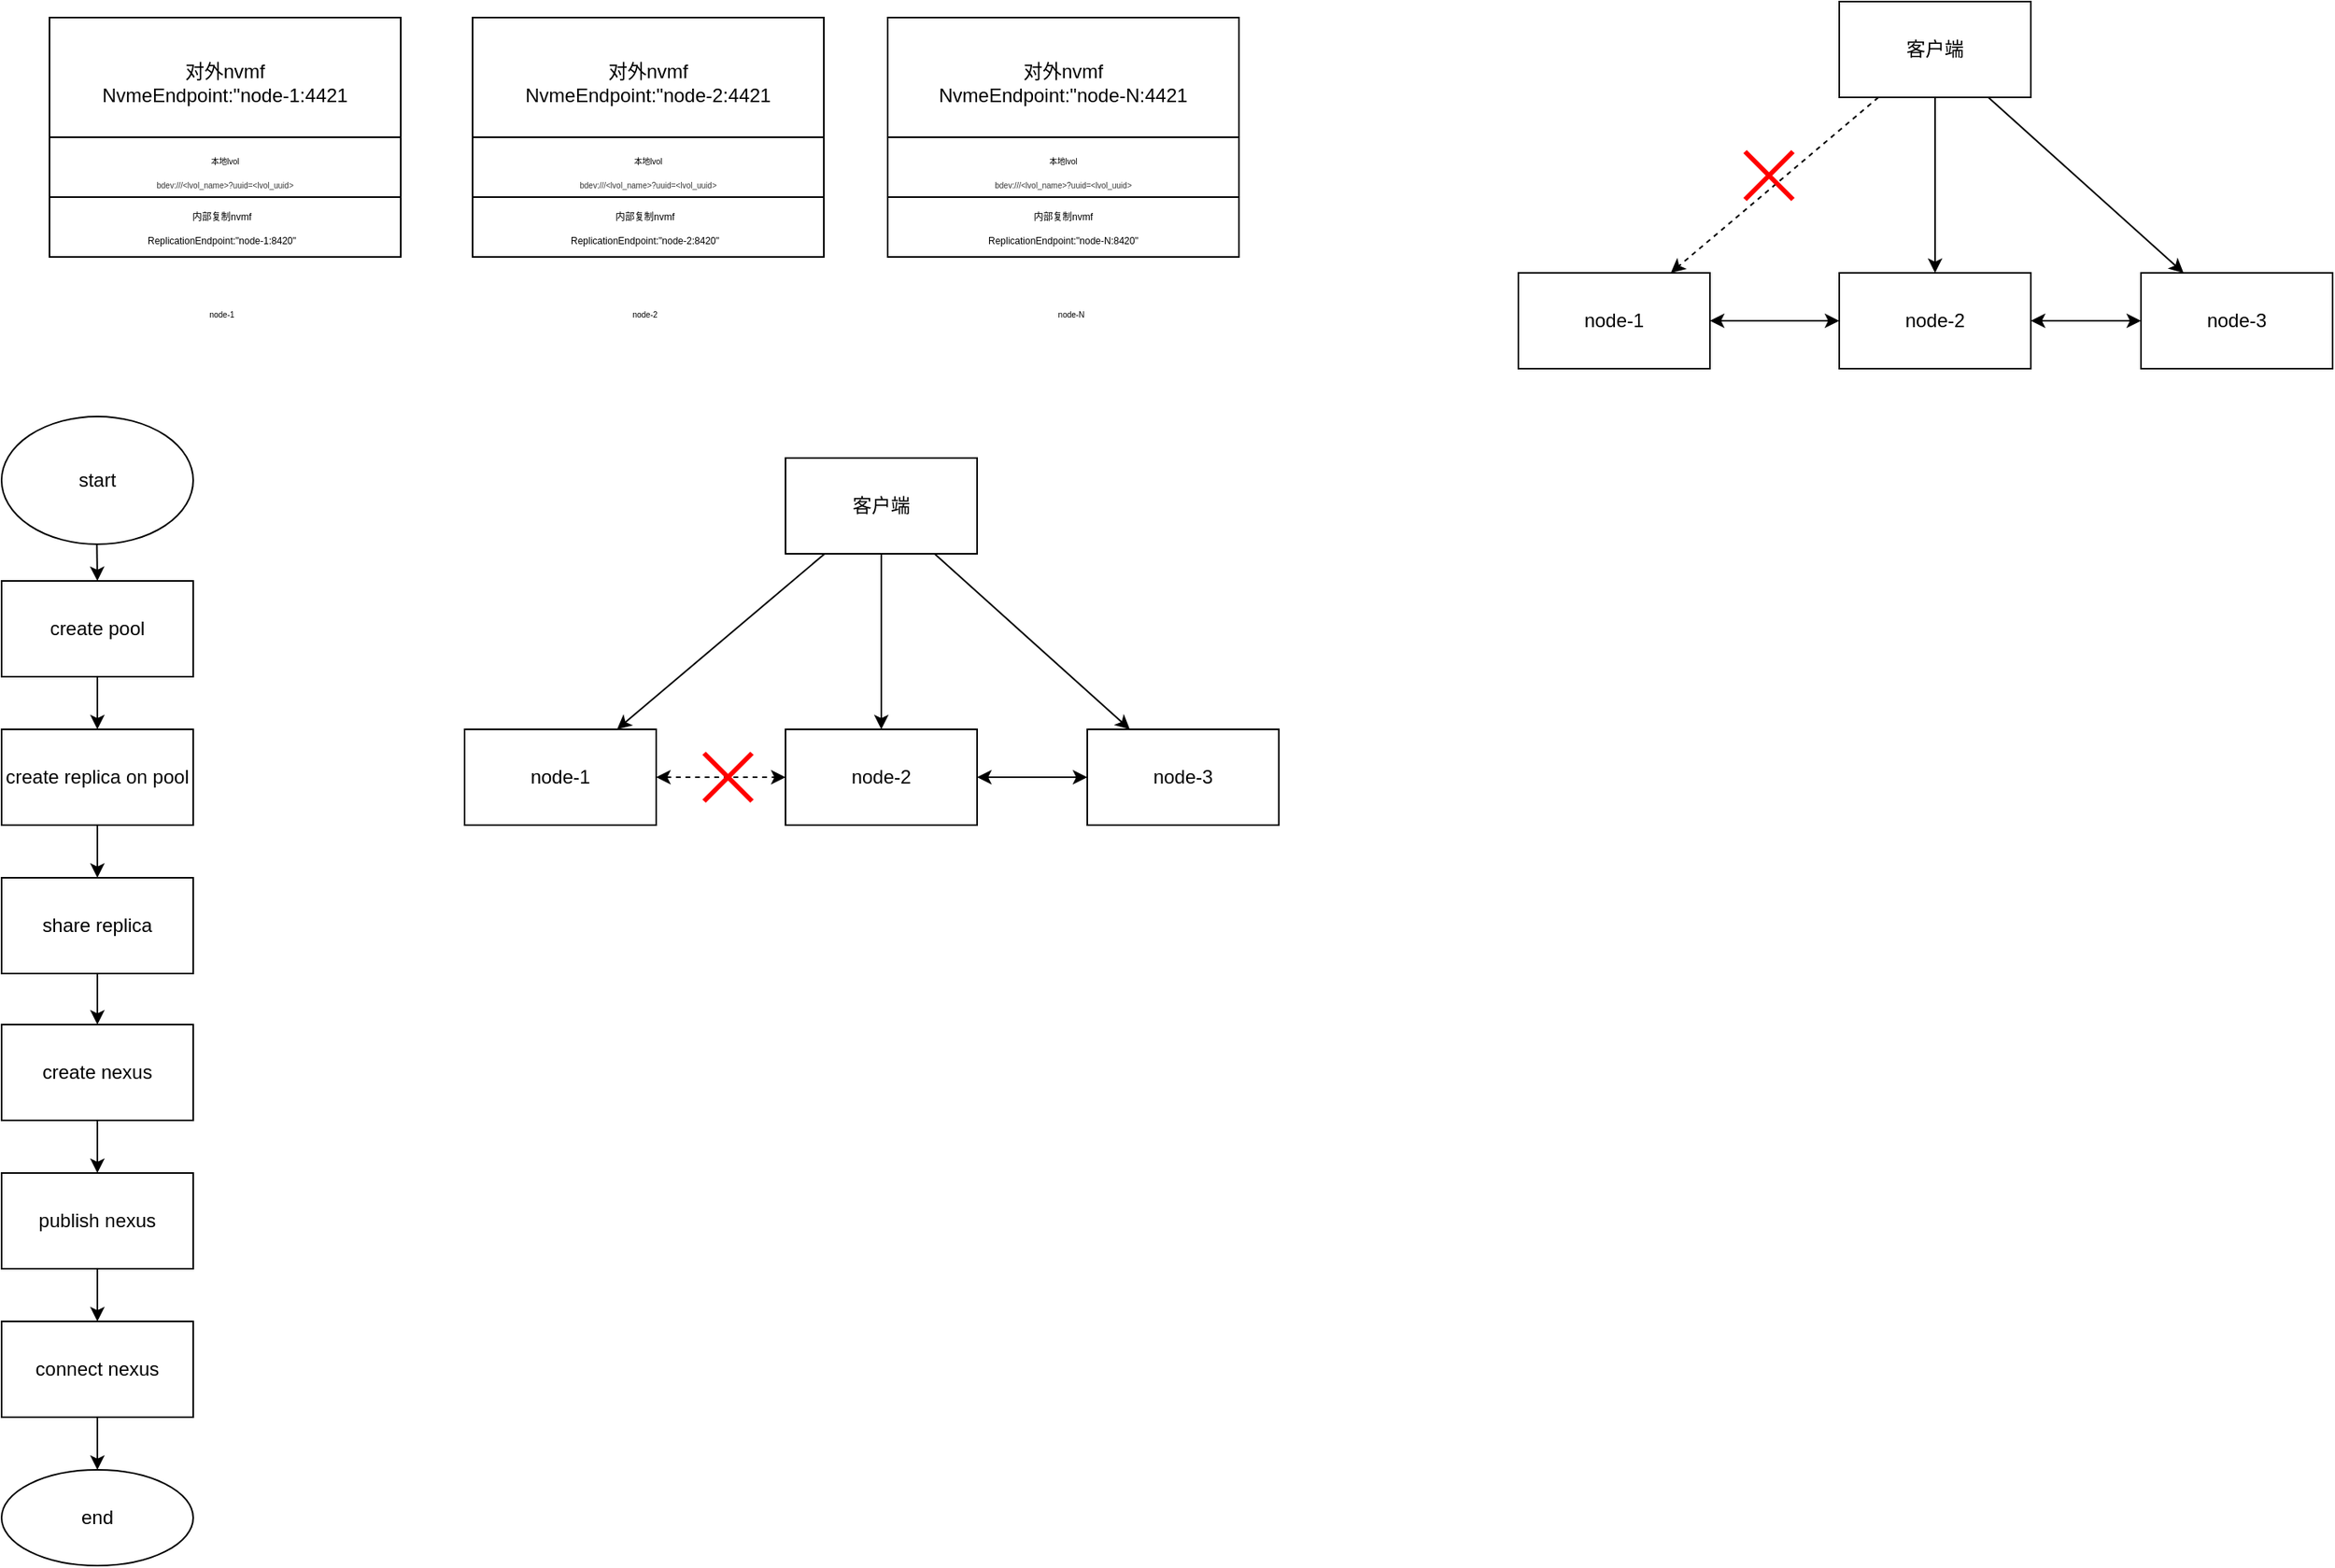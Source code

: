 <mxfile version="17.4.1" type="github">
  <diagram id="ZcXVYhi8jEZApE4LMf-Q" name="Page-1">
    <mxGraphModel dx="2062" dy="1108" grid="1" gridSize="10" guides="1" tooltips="1" connect="1" arrows="1" fold="1" page="1" pageScale="1" pageWidth="827" pageHeight="1169" math="0" shadow="0">
      <root>
        <mxCell id="0" />
        <mxCell id="1" parent="0" />
        <mxCell id="OA4Hp8N05hoUwHdPYNo9-9" value="" style="group" parent="1" vertex="1" connectable="0">
          <mxGeometry x="115" y="70" width="225" height="150" as="geometry" />
        </mxCell>
        <mxCell id="OA4Hp8N05hoUwHdPYNo9-2" value="" style="rounded=0;whiteSpace=wrap;html=1;" parent="OA4Hp8N05hoUwHdPYNo9-9" vertex="1">
          <mxGeometry x="5" width="220" height="150" as="geometry" />
        </mxCell>
        <mxCell id="OA4Hp8N05hoUwHdPYNo9-3" value="对外nvmf&lt;br&gt;NvmeEndpoint:&quot;node-1:4421" style="text;html=1;strokeColor=none;fillColor=none;align=center;verticalAlign=middle;whiteSpace=wrap;rounded=0;" parent="OA4Hp8N05hoUwHdPYNo9-9" vertex="1">
          <mxGeometry x="35" y="26" width="160" height="30" as="geometry" />
        </mxCell>
        <mxCell id="OA4Hp8N05hoUwHdPYNo9-4" value="&lt;font style=&quot;font-size: 6px&quot;&gt;内部复制nvmf&lt;br&gt;ReplicationEndpoint:&quot;node-1:8420&quot;&lt;/font&gt;" style="text;html=1;strokeColor=none;fillColor=none;align=center;verticalAlign=middle;whiteSpace=wrap;rounded=0;strokeWidth=0;" parent="OA4Hp8N05hoUwHdPYNo9-9" vertex="1">
          <mxGeometry x="13" y="110" width="200" height="40" as="geometry" />
        </mxCell>
        <mxCell id="OA4Hp8N05hoUwHdPYNo9-5" value="" style="endArrow=none;html=1;rounded=0;exitX=0;exitY=0.5;exitDx=0;exitDy=0;entryX=1;entryY=0.5;entryDx=0;entryDy=0;" parent="OA4Hp8N05hoUwHdPYNo9-9" source="OA4Hp8N05hoUwHdPYNo9-2" target="OA4Hp8N05hoUwHdPYNo9-2" edge="1">
          <mxGeometry width="50" height="50" relative="1" as="geometry">
            <mxPoint x="55" y="100" as="sourcePoint" />
            <mxPoint x="105" y="50" as="targetPoint" />
          </mxGeometry>
        </mxCell>
        <mxCell id="OA4Hp8N05hoUwHdPYNo9-6" value="" style="endArrow=none;html=1;rounded=0;exitX=0;exitY=0.75;exitDx=0;exitDy=0;entryX=1;entryY=0.75;entryDx=0;entryDy=0;" parent="OA4Hp8N05hoUwHdPYNo9-9" source="OA4Hp8N05hoUwHdPYNo9-2" target="OA4Hp8N05hoUwHdPYNo9-2" edge="1">
          <mxGeometry width="50" height="50" relative="1" as="geometry">
            <mxPoint x="15" y="62.5" as="sourcePoint" />
            <mxPoint x="85" y="80" as="targetPoint" />
          </mxGeometry>
        </mxCell>
        <mxCell id="OA4Hp8N05hoUwHdPYNo9-8" value="&lt;font style=&quot;font-size: 5px&quot;&gt;本地lvol&lt;br&gt;&lt;span style=&quot;color: rgb(51 , 51 , 51)&quot;&gt;bdev:///&amp;lt;lvol_name&amp;gt;?uuid=&amp;lt;lvol_uuid&amp;gt;&lt;/span&gt;&lt;/font&gt;&lt;span style=&quot;font-size: 6px&quot;&gt;&lt;br&gt;&lt;/span&gt;" style="text;html=1;strokeColor=none;fillColor=none;align=center;verticalAlign=middle;whiteSpace=wrap;rounded=0;strokeWidth=0;" parent="OA4Hp8N05hoUwHdPYNo9-9" vertex="1">
          <mxGeometry x="5" y="80" width="220" height="30" as="geometry" />
        </mxCell>
        <mxCell id="OA4Hp8N05hoUwHdPYNo9-10" value="" style="group" parent="1" vertex="1" connectable="0">
          <mxGeometry x="380" y="70" width="225" height="150" as="geometry" />
        </mxCell>
        <mxCell id="OA4Hp8N05hoUwHdPYNo9-11" value="" style="rounded=0;whiteSpace=wrap;html=1;" parent="OA4Hp8N05hoUwHdPYNo9-10" vertex="1">
          <mxGeometry x="5" width="220" height="150" as="geometry" />
        </mxCell>
        <mxCell id="OA4Hp8N05hoUwHdPYNo9-12" value="对外nvmf&lt;br&gt;NvmeEndpoint:&quot;node-2:4421" style="text;html=1;strokeColor=none;fillColor=none;align=center;verticalAlign=middle;whiteSpace=wrap;rounded=0;" parent="OA4Hp8N05hoUwHdPYNo9-10" vertex="1">
          <mxGeometry x="35" y="26" width="160" height="30" as="geometry" />
        </mxCell>
        <mxCell id="OA4Hp8N05hoUwHdPYNo9-13" value="&lt;font style=&quot;font-size: 6px&quot;&gt;内部复制nvmf&lt;br&gt;ReplicationEndpoint:&quot;node-2:8420&quot;&lt;/font&gt;" style="text;html=1;strokeColor=none;fillColor=none;align=center;verticalAlign=middle;whiteSpace=wrap;rounded=0;strokeWidth=0;" parent="OA4Hp8N05hoUwHdPYNo9-10" vertex="1">
          <mxGeometry x="13" y="110" width="200" height="40" as="geometry" />
        </mxCell>
        <mxCell id="OA4Hp8N05hoUwHdPYNo9-14" value="" style="endArrow=none;html=1;rounded=0;exitX=0;exitY=0.5;exitDx=0;exitDy=0;entryX=1;entryY=0.5;entryDx=0;entryDy=0;" parent="OA4Hp8N05hoUwHdPYNo9-10" source="OA4Hp8N05hoUwHdPYNo9-11" target="OA4Hp8N05hoUwHdPYNo9-11" edge="1">
          <mxGeometry width="50" height="50" relative="1" as="geometry">
            <mxPoint x="55" y="100" as="sourcePoint" />
            <mxPoint x="105" y="50" as="targetPoint" />
          </mxGeometry>
        </mxCell>
        <mxCell id="OA4Hp8N05hoUwHdPYNo9-15" value="" style="endArrow=none;html=1;rounded=0;exitX=0;exitY=0.75;exitDx=0;exitDy=0;entryX=1;entryY=0.75;entryDx=0;entryDy=0;" parent="OA4Hp8N05hoUwHdPYNo9-10" source="OA4Hp8N05hoUwHdPYNo9-11" target="OA4Hp8N05hoUwHdPYNo9-11" edge="1">
          <mxGeometry width="50" height="50" relative="1" as="geometry">
            <mxPoint x="15" y="62.5" as="sourcePoint" />
            <mxPoint x="85" y="80" as="targetPoint" />
          </mxGeometry>
        </mxCell>
        <mxCell id="OA4Hp8N05hoUwHdPYNo9-16" value="&lt;font style=&quot;font-size: 5px&quot;&gt;本地lvol&lt;br&gt;&lt;span style=&quot;color: rgb(51 , 51 , 51)&quot;&gt;bdev:///&amp;lt;lvol_name&amp;gt;?uuid=&amp;lt;lvol_uuid&amp;gt;&lt;/span&gt;&lt;/font&gt;&lt;span style=&quot;font-size: 6px&quot;&gt;&lt;br&gt;&lt;/span&gt;" style="text;html=1;strokeColor=none;fillColor=none;align=center;verticalAlign=middle;whiteSpace=wrap;rounded=0;strokeWidth=0;" parent="OA4Hp8N05hoUwHdPYNo9-10" vertex="1">
          <mxGeometry x="5" y="80" width="220" height="30" as="geometry" />
        </mxCell>
        <mxCell id="OA4Hp8N05hoUwHdPYNo9-17" value="" style="group" parent="1" vertex="1" connectable="0">
          <mxGeometry x="640" y="70" width="225" height="150" as="geometry" />
        </mxCell>
        <mxCell id="OA4Hp8N05hoUwHdPYNo9-18" value="" style="rounded=0;whiteSpace=wrap;html=1;" parent="OA4Hp8N05hoUwHdPYNo9-17" vertex="1">
          <mxGeometry x="5" width="220" height="150" as="geometry" />
        </mxCell>
        <mxCell id="OA4Hp8N05hoUwHdPYNo9-19" value="对外nvmf&lt;br&gt;NvmeEndpoint:&quot;node-N:4421" style="text;html=1;strokeColor=none;fillColor=none;align=center;verticalAlign=middle;whiteSpace=wrap;rounded=0;" parent="OA4Hp8N05hoUwHdPYNo9-17" vertex="1">
          <mxGeometry x="35" y="26" width="160" height="30" as="geometry" />
        </mxCell>
        <mxCell id="OA4Hp8N05hoUwHdPYNo9-20" value="&lt;font style=&quot;font-size: 6px&quot;&gt;内部复制nvmf&lt;br&gt;ReplicationEndpoint:&quot;node-N:8420&quot;&lt;/font&gt;" style="text;html=1;strokeColor=none;fillColor=none;align=center;verticalAlign=middle;whiteSpace=wrap;rounded=0;strokeWidth=0;" parent="OA4Hp8N05hoUwHdPYNo9-17" vertex="1">
          <mxGeometry x="15" y="110" width="200" height="40" as="geometry" />
        </mxCell>
        <mxCell id="OA4Hp8N05hoUwHdPYNo9-21" value="" style="endArrow=none;html=1;rounded=0;exitX=0;exitY=0.5;exitDx=0;exitDy=0;entryX=1;entryY=0.5;entryDx=0;entryDy=0;" parent="OA4Hp8N05hoUwHdPYNo9-17" source="OA4Hp8N05hoUwHdPYNo9-18" target="OA4Hp8N05hoUwHdPYNo9-18" edge="1">
          <mxGeometry width="50" height="50" relative="1" as="geometry">
            <mxPoint x="55" y="100" as="sourcePoint" />
            <mxPoint x="105" y="50" as="targetPoint" />
          </mxGeometry>
        </mxCell>
        <mxCell id="OA4Hp8N05hoUwHdPYNo9-22" value="" style="endArrow=none;html=1;rounded=0;exitX=0;exitY=0.75;exitDx=0;exitDy=0;entryX=1;entryY=0.75;entryDx=0;entryDy=0;" parent="OA4Hp8N05hoUwHdPYNo9-17" source="OA4Hp8N05hoUwHdPYNo9-18" target="OA4Hp8N05hoUwHdPYNo9-18" edge="1">
          <mxGeometry width="50" height="50" relative="1" as="geometry">
            <mxPoint x="15" y="62.5" as="sourcePoint" />
            <mxPoint x="85" y="80" as="targetPoint" />
          </mxGeometry>
        </mxCell>
        <mxCell id="OA4Hp8N05hoUwHdPYNo9-23" value="&lt;font style=&quot;font-size: 5px&quot;&gt;本地lvol&lt;br&gt;&lt;span style=&quot;color: rgb(51 , 51 , 51)&quot;&gt;bdev:///&amp;lt;lvol_name&amp;gt;?uuid=&amp;lt;lvol_uuid&amp;gt;&lt;/span&gt;&lt;/font&gt;&lt;span style=&quot;font-size: 6px&quot;&gt;&lt;br&gt;&lt;/span&gt;" style="text;html=1;strokeColor=none;fillColor=none;align=center;verticalAlign=middle;whiteSpace=wrap;rounded=0;strokeWidth=0;" parent="OA4Hp8N05hoUwHdPYNo9-17" vertex="1">
          <mxGeometry x="5" y="80" width="220" height="30" as="geometry" />
        </mxCell>
        <mxCell id="OA4Hp8N05hoUwHdPYNo9-24" value="node-1" style="text;html=1;strokeColor=none;fillColor=none;align=center;verticalAlign=middle;whiteSpace=wrap;rounded=0;fontSize=5;" parent="1" vertex="1">
          <mxGeometry x="198" y="240" width="60" height="30" as="geometry" />
        </mxCell>
        <mxCell id="OA4Hp8N05hoUwHdPYNo9-25" value="node-2" style="text;html=1;strokeColor=none;fillColor=none;align=center;verticalAlign=middle;whiteSpace=wrap;rounded=0;fontSize=5;" parent="1" vertex="1">
          <mxGeometry x="462.5" y="240" width="60" height="30" as="geometry" />
        </mxCell>
        <mxCell id="OA4Hp8N05hoUwHdPYNo9-26" value="node-N" style="text;html=1;strokeColor=none;fillColor=none;align=center;verticalAlign=middle;whiteSpace=wrap;rounded=0;fontSize=5;" parent="1" vertex="1">
          <mxGeometry x="730" y="240" width="60" height="30" as="geometry" />
        </mxCell>
        <mxCell id="tmL5VtSiSNj98XbMmmCX-18" value="" style="edgeStyle=none;rounded=0;orthogonalLoop=1;jettySize=auto;html=1;" edge="1" parent="1" source="tmL5VtSiSNj98XbMmmCX-16" target="tmL5VtSiSNj98XbMmmCX-17">
          <mxGeometry relative="1" as="geometry" />
        </mxCell>
        <mxCell id="tmL5VtSiSNj98XbMmmCX-16" value="start" style="ellipse;whiteSpace=wrap;html=1;strokeColor=#000000;flipH=1;" vertex="1" parent="1">
          <mxGeometry x="90" y="320" width="120" height="80" as="geometry" />
        </mxCell>
        <mxCell id="tmL5VtSiSNj98XbMmmCX-20" value="" style="edgeStyle=none;rounded=0;orthogonalLoop=1;jettySize=auto;html=1;" edge="1" parent="1" source="tmL5VtSiSNj98XbMmmCX-17" target="tmL5VtSiSNj98XbMmmCX-19">
          <mxGeometry relative="1" as="geometry" />
        </mxCell>
        <mxCell id="tmL5VtSiSNj98XbMmmCX-17" value="create pool" style="whiteSpace=wrap;html=1;strokeColor=#000000;flipH=1;" vertex="1" parent="1">
          <mxGeometry x="90" y="423" width="120" height="60" as="geometry" />
        </mxCell>
        <mxCell id="tmL5VtSiSNj98XbMmmCX-22" value="" style="edgeStyle=none;rounded=0;orthogonalLoop=1;jettySize=auto;html=1;" edge="1" parent="1" source="tmL5VtSiSNj98XbMmmCX-19" target="tmL5VtSiSNj98XbMmmCX-21">
          <mxGeometry relative="1" as="geometry" />
        </mxCell>
        <mxCell id="tmL5VtSiSNj98XbMmmCX-19" value="create replica on pool" style="whiteSpace=wrap;html=1;strokeColor=#000000;flipH=1;" vertex="1" parent="1">
          <mxGeometry x="90" y="516" width="120" height="60" as="geometry" />
        </mxCell>
        <mxCell id="tmL5VtSiSNj98XbMmmCX-24" value="" style="edgeStyle=none;rounded=0;orthogonalLoop=1;jettySize=auto;html=1;" edge="1" parent="1" source="tmL5VtSiSNj98XbMmmCX-21" target="tmL5VtSiSNj98XbMmmCX-23">
          <mxGeometry relative="1" as="geometry" />
        </mxCell>
        <mxCell id="tmL5VtSiSNj98XbMmmCX-21" value="share replica" style="whiteSpace=wrap;html=1;strokeColor=#000000;flipH=1;" vertex="1" parent="1">
          <mxGeometry x="90" y="609" width="120" height="60" as="geometry" />
        </mxCell>
        <mxCell id="tmL5VtSiSNj98XbMmmCX-26" value="" style="edgeStyle=none;rounded=0;orthogonalLoop=1;jettySize=auto;html=1;" edge="1" parent="1" source="tmL5VtSiSNj98XbMmmCX-23" target="tmL5VtSiSNj98XbMmmCX-25">
          <mxGeometry relative="1" as="geometry" />
        </mxCell>
        <mxCell id="tmL5VtSiSNj98XbMmmCX-23" value="create nexus" style="whiteSpace=wrap;html=1;strokeColor=#000000;flipH=1;" vertex="1" parent="1">
          <mxGeometry x="90" y="701" width="120" height="60" as="geometry" />
        </mxCell>
        <mxCell id="tmL5VtSiSNj98XbMmmCX-28" value="" style="edgeStyle=none;rounded=0;orthogonalLoop=1;jettySize=auto;html=1;" edge="1" parent="1" source="tmL5VtSiSNj98XbMmmCX-25" target="tmL5VtSiSNj98XbMmmCX-27">
          <mxGeometry relative="1" as="geometry" />
        </mxCell>
        <mxCell id="tmL5VtSiSNj98XbMmmCX-25" value="publish nexus" style="whiteSpace=wrap;html=1;strokeColor=#000000;" vertex="1" parent="1">
          <mxGeometry x="90" y="794" width="120" height="60" as="geometry" />
        </mxCell>
        <mxCell id="tmL5VtSiSNj98XbMmmCX-30" value="" style="edgeStyle=none;rounded=0;orthogonalLoop=1;jettySize=auto;html=1;" edge="1" parent="1" source="tmL5VtSiSNj98XbMmmCX-27" target="tmL5VtSiSNj98XbMmmCX-29">
          <mxGeometry relative="1" as="geometry" />
        </mxCell>
        <mxCell id="tmL5VtSiSNj98XbMmmCX-27" value="connect nexus" style="whiteSpace=wrap;html=1;strokeColor=#000000;" vertex="1" parent="1">
          <mxGeometry x="90" y="887" width="120" height="60" as="geometry" />
        </mxCell>
        <mxCell id="tmL5VtSiSNj98XbMmmCX-29" value="end" style="ellipse;whiteSpace=wrap;html=1;strokeColor=#000000;" vertex="1" parent="1">
          <mxGeometry x="90" y="980" width="120" height="60" as="geometry" />
        </mxCell>
        <mxCell id="tmL5VtSiSNj98XbMmmCX-31" value="" style="group" vertex="1" connectable="0" parent="1">
          <mxGeometry x="1040" y="60" width="510" height="230" as="geometry" />
        </mxCell>
        <mxCell id="tmL5VtSiSNj98XbMmmCX-1" value="客户端" style="rounded=0;whiteSpace=wrap;html=1;" vertex="1" parent="tmL5VtSiSNj98XbMmmCX-31">
          <mxGeometry x="201" width="120" height="60" as="geometry" />
        </mxCell>
        <mxCell id="tmL5VtSiSNj98XbMmmCX-2" value="node-2" style="rounded=0;whiteSpace=wrap;html=1;" vertex="1" parent="tmL5VtSiSNj98XbMmmCX-31">
          <mxGeometry x="201" y="170" width="120" height="60" as="geometry" />
        </mxCell>
        <mxCell id="tmL5VtSiSNj98XbMmmCX-3" value="" style="edgeStyle=orthogonalEdgeStyle;rounded=0;orthogonalLoop=1;jettySize=auto;html=1;" edge="1" parent="tmL5VtSiSNj98XbMmmCX-31" source="tmL5VtSiSNj98XbMmmCX-1" target="tmL5VtSiSNj98XbMmmCX-2">
          <mxGeometry relative="1" as="geometry" />
        </mxCell>
        <mxCell id="tmL5VtSiSNj98XbMmmCX-4" value="node-1" style="whiteSpace=wrap;html=1;rounded=0;" vertex="1" parent="tmL5VtSiSNj98XbMmmCX-31">
          <mxGeometry y="170" width="120" height="60" as="geometry" />
        </mxCell>
        <mxCell id="tmL5VtSiSNj98XbMmmCX-5" value="" style="rounded=0;orthogonalLoop=1;jettySize=auto;html=1;dashed=1;" edge="1" parent="tmL5VtSiSNj98XbMmmCX-31" source="tmL5VtSiSNj98XbMmmCX-1" target="tmL5VtSiSNj98XbMmmCX-4">
          <mxGeometry relative="1" as="geometry" />
        </mxCell>
        <mxCell id="tmL5VtSiSNj98XbMmmCX-6" value="node-3" style="rounded=0;whiteSpace=wrap;html=1;" vertex="1" parent="tmL5VtSiSNj98XbMmmCX-31">
          <mxGeometry x="390" y="170" width="120" height="60" as="geometry" />
        </mxCell>
        <mxCell id="tmL5VtSiSNj98XbMmmCX-10" value="" style="endArrow=classic;startArrow=classic;html=1;rounded=0;entryX=0;entryY=0.5;entryDx=0;entryDy=0;exitX=1;exitY=0.5;exitDx=0;exitDy=0;" edge="1" parent="tmL5VtSiSNj98XbMmmCX-31" source="tmL5VtSiSNj98XbMmmCX-4" target="tmL5VtSiSNj98XbMmmCX-2">
          <mxGeometry width="50" height="50" relative="1" as="geometry">
            <mxPoint x="100" y="330" as="sourcePoint" />
            <mxPoint x="150" y="280" as="targetPoint" />
          </mxGeometry>
        </mxCell>
        <mxCell id="tmL5VtSiSNj98XbMmmCX-7" value="" style="rounded=0;orthogonalLoop=1;jettySize=auto;html=1;" edge="1" parent="tmL5VtSiSNj98XbMmmCX-31" source="tmL5VtSiSNj98XbMmmCX-1" target="tmL5VtSiSNj98XbMmmCX-6">
          <mxGeometry relative="1" as="geometry" />
        </mxCell>
        <mxCell id="tmL5VtSiSNj98XbMmmCX-11" value="" style="endArrow=classic;startArrow=classic;html=1;rounded=0;entryX=0;entryY=0.5;entryDx=0;entryDy=0;exitX=1;exitY=0.5;exitDx=0;exitDy=0;" edge="1" parent="tmL5VtSiSNj98XbMmmCX-31" source="tmL5VtSiSNj98XbMmmCX-2" target="tmL5VtSiSNj98XbMmmCX-6">
          <mxGeometry width="50" height="50" relative="1" as="geometry">
            <mxPoint x="410" y="380" as="sourcePoint" />
            <mxPoint x="460" y="330" as="targetPoint" />
          </mxGeometry>
        </mxCell>
        <mxCell id="tmL5VtSiSNj98XbMmmCX-13" value="" style="shape=umlDestroy;whiteSpace=wrap;html=1;strokeWidth=3;strokeColor=#FF0000;" vertex="1" parent="tmL5VtSiSNj98XbMmmCX-31">
          <mxGeometry x="142" y="94" width="30" height="30" as="geometry" />
        </mxCell>
        <mxCell id="tmL5VtSiSNj98XbMmmCX-32" value="" style="group" vertex="1" connectable="0" parent="1">
          <mxGeometry x="380" y="346" width="510" height="230" as="geometry" />
        </mxCell>
        <mxCell id="tmL5VtSiSNj98XbMmmCX-33" value="客户端" style="rounded=0;whiteSpace=wrap;html=1;" vertex="1" parent="tmL5VtSiSNj98XbMmmCX-32">
          <mxGeometry x="201" width="120" height="60" as="geometry" />
        </mxCell>
        <mxCell id="tmL5VtSiSNj98XbMmmCX-34" value="node-2" style="rounded=0;whiteSpace=wrap;html=1;" vertex="1" parent="tmL5VtSiSNj98XbMmmCX-32">
          <mxGeometry x="201" y="170" width="120" height="60" as="geometry" />
        </mxCell>
        <mxCell id="tmL5VtSiSNj98XbMmmCX-35" value="" style="edgeStyle=orthogonalEdgeStyle;rounded=0;orthogonalLoop=1;jettySize=auto;html=1;" edge="1" parent="tmL5VtSiSNj98XbMmmCX-32" source="tmL5VtSiSNj98XbMmmCX-33" target="tmL5VtSiSNj98XbMmmCX-34">
          <mxGeometry relative="1" as="geometry" />
        </mxCell>
        <mxCell id="tmL5VtSiSNj98XbMmmCX-36" value="node-1" style="whiteSpace=wrap;html=1;rounded=0;" vertex="1" parent="tmL5VtSiSNj98XbMmmCX-32">
          <mxGeometry y="170" width="120" height="60" as="geometry" />
        </mxCell>
        <mxCell id="tmL5VtSiSNj98XbMmmCX-37" value="" style="rounded=0;orthogonalLoop=1;jettySize=auto;html=1;" edge="1" parent="tmL5VtSiSNj98XbMmmCX-32" source="tmL5VtSiSNj98XbMmmCX-33" target="tmL5VtSiSNj98XbMmmCX-36">
          <mxGeometry relative="1" as="geometry" />
        </mxCell>
        <mxCell id="tmL5VtSiSNj98XbMmmCX-38" value="node-3" style="rounded=0;whiteSpace=wrap;html=1;" vertex="1" parent="tmL5VtSiSNj98XbMmmCX-32">
          <mxGeometry x="390" y="170" width="120" height="60" as="geometry" />
        </mxCell>
        <mxCell id="tmL5VtSiSNj98XbMmmCX-39" value="" style="endArrow=classic;startArrow=classic;html=1;rounded=0;entryX=0;entryY=0.5;entryDx=0;entryDy=0;exitX=1;exitY=0.5;exitDx=0;exitDy=0;dashed=1;" edge="1" parent="tmL5VtSiSNj98XbMmmCX-32" source="tmL5VtSiSNj98XbMmmCX-36" target="tmL5VtSiSNj98XbMmmCX-34">
          <mxGeometry width="50" height="50" relative="1" as="geometry">
            <mxPoint x="100" y="330" as="sourcePoint" />
            <mxPoint x="150" y="280" as="targetPoint" />
          </mxGeometry>
        </mxCell>
        <mxCell id="tmL5VtSiSNj98XbMmmCX-40" value="" style="rounded=0;orthogonalLoop=1;jettySize=auto;html=1;" edge="1" parent="tmL5VtSiSNj98XbMmmCX-32" source="tmL5VtSiSNj98XbMmmCX-33" target="tmL5VtSiSNj98XbMmmCX-38">
          <mxGeometry relative="1" as="geometry" />
        </mxCell>
        <mxCell id="tmL5VtSiSNj98XbMmmCX-41" value="" style="endArrow=classic;startArrow=classic;html=1;rounded=0;entryX=0;entryY=0.5;entryDx=0;entryDy=0;exitX=1;exitY=0.5;exitDx=0;exitDy=0;" edge="1" parent="tmL5VtSiSNj98XbMmmCX-32" source="tmL5VtSiSNj98XbMmmCX-34" target="tmL5VtSiSNj98XbMmmCX-38">
          <mxGeometry width="50" height="50" relative="1" as="geometry">
            <mxPoint x="410" y="380" as="sourcePoint" />
            <mxPoint x="460" y="330" as="targetPoint" />
          </mxGeometry>
        </mxCell>
        <mxCell id="tmL5VtSiSNj98XbMmmCX-42" value="" style="shape=umlDestroy;whiteSpace=wrap;html=1;strokeWidth=3;strokeColor=#FF0000;" vertex="1" parent="tmL5VtSiSNj98XbMmmCX-32">
          <mxGeometry x="150" y="185" width="30" height="30" as="geometry" />
        </mxCell>
      </root>
    </mxGraphModel>
  </diagram>
</mxfile>
